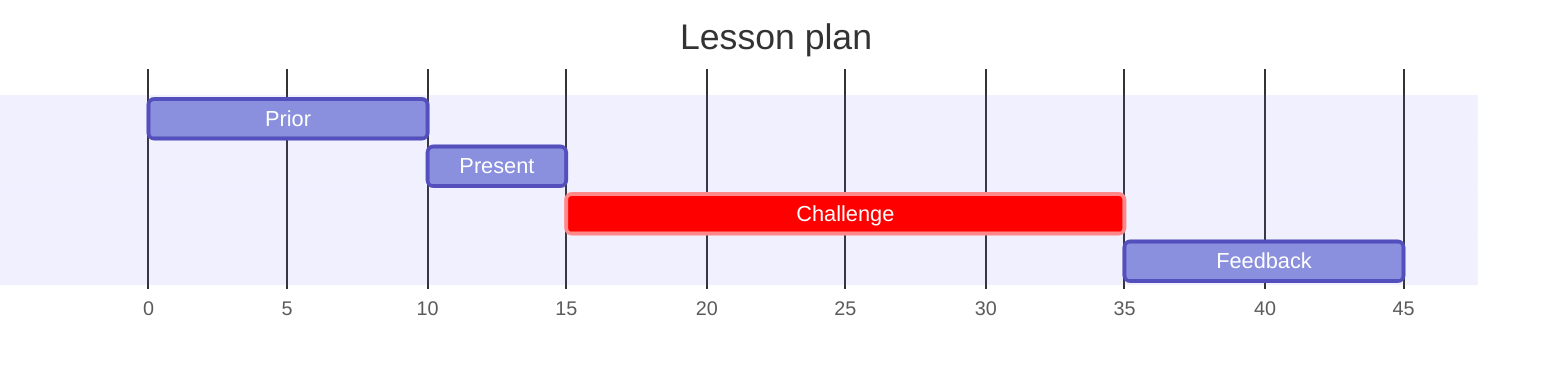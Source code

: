 gantt
  title Lesson plan
  dateFormat X
  axisFormat %s
  Prior : prior, 0, 10s
  Present: present, after prior, 5s
  Challenge: crit, challenge, after present, 20s
  Feedback: feedback, after challenge, 10s